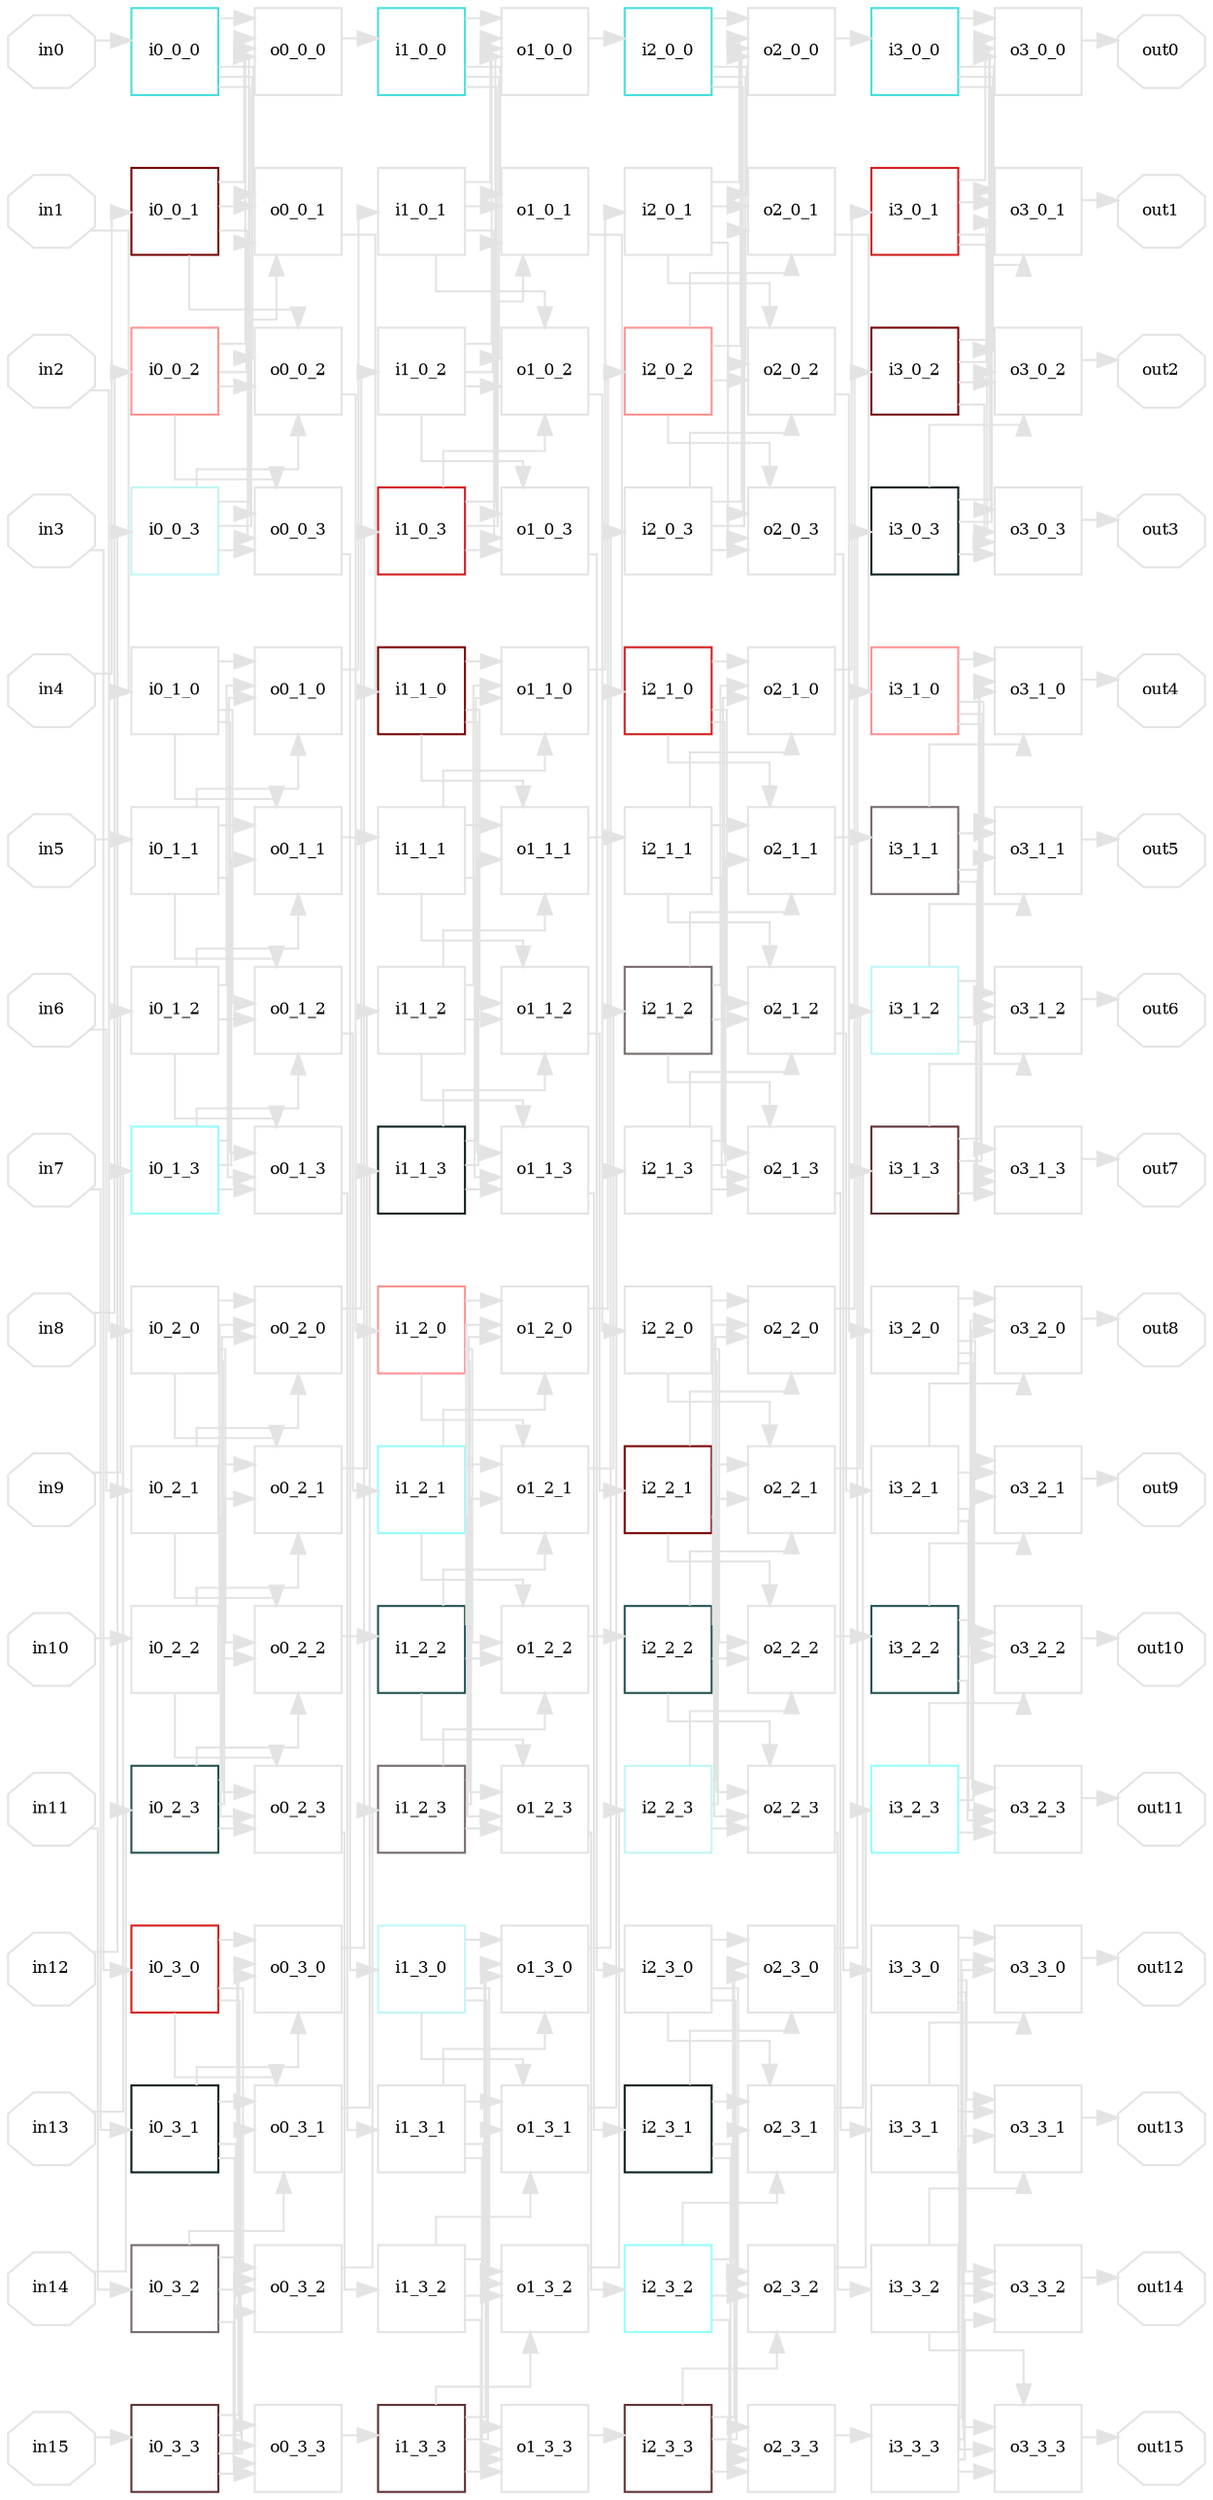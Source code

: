 digraph layout{
rankdir=TB;
splines=ortho;
node [style=filled shape=square fixedsize=true width=0.6];
in0 [label="in0",fontsize=8, shape=octagon, fillcolor=white, color=grey89];
in1 [label="in1",fontsize=8, shape=octagon, fillcolor=white, color=grey89];
in2 [label="in2",fontsize=8, shape=octagon, fillcolor=white, color=grey89];
in3 [label="in3",fontsize=8, shape=octagon, fillcolor=white, color=grey89];
in4 [label="in4",fontsize=8, shape=octagon, fillcolor=white, color=grey89];
in5 [label="in5",fontsize=8, shape=octagon, fillcolor=white, color=grey89];
in6 [label="in6",fontsize=8, shape=octagon, fillcolor=white, color=grey89];
in7 [label="in7",fontsize=8, shape=octagon, fillcolor=white, color=grey89];
in8 [label="in8",fontsize=8, shape=octagon, fillcolor=white, color=grey89];
in9 [label="in9",fontsize=8, shape=octagon, fillcolor=white, color=grey89];
in10 [label="in10",fontsize=8, shape=octagon, fillcolor=white, color=grey89];
in11 [label="in11",fontsize=8, shape=octagon, fillcolor=white, color=grey89];
in12 [label="in12",fontsize=8, shape=octagon, fillcolor=white, color=grey89];
in13 [label="in13",fontsize=8, shape=octagon, fillcolor=white, color=grey89];
in14 [label="in14",fontsize=8, shape=octagon, fillcolor=white, color=grey89];
in15 [label="in15",fontsize=8, shape=octagon, fillcolor=white, color=grey89];
out0 [label="out0",fontsize=8, shape=octagon, fillcolor=white, color=grey89];
out1 [label="out1",fontsize=8, shape=octagon, fillcolor=white, color=grey89];
out2 [label="out2",fontsize=8, shape=octagon, fillcolor=white, color=grey89];
out3 [label="out3",fontsize=8, shape=octagon, fillcolor=white, color=grey89];
out4 [label="out4",fontsize=8, shape=octagon, fillcolor=white, color=grey89];
out5 [label="out5",fontsize=8, shape=octagon, fillcolor=white, color=grey89];
out6 [label="out6",fontsize=8, shape=octagon, fillcolor=white, color=grey89];
out7 [label="out7",fontsize=8, shape=octagon, fillcolor=white, color=grey89];
out8 [label="out8",fontsize=8, shape=octagon, fillcolor=white, color=grey89];
out9 [label="out9",fontsize=8, shape=octagon, fillcolor=white, color=grey89];
out10 [label="out10",fontsize=8, shape=octagon, fillcolor=white, color=grey89];
out11 [label="out11",fontsize=8, shape=octagon, fillcolor=white, color=grey89];
out12 [label="out12",fontsize=8, shape=octagon, fillcolor=white, color=grey89];
out13 [label="out13",fontsize=8, shape=octagon, fillcolor=white, color=grey89];
out14 [label="out14",fontsize=8, shape=octagon, fillcolor=white, color=grey89];
out15 [label="out15",fontsize=8, shape=octagon, fillcolor=white, color=grey89];
i0_0_0 [label="i0_0_0",fontsize=8, fillcolor=white, color="#46dede"];
i0_0_1 [label="i0_0_1",fontsize=8, fillcolor=white, color="#770505"];
i0_0_2 [label="i0_0_2",fontsize=8, fillcolor=white, color="#ff9292"];
i0_0_3 [label="i0_0_3",fontsize=8, fillcolor=white, color="#c1f6f6"];
i0_1_0 [label="i0_1_0",fontsize=8, fillcolor=white, color=grey89];
i0_1_1 [label="i0_1_1",fontsize=8, fillcolor=white, color=grey89];
i0_1_2 [label="i0_1_2",fontsize=8, fillcolor=white, color=grey89];
i0_1_3 [label="i0_1_3",fontsize=8, fillcolor=white, color="#94fefe"];
i0_2_0 [label="i0_2_0",fontsize=8, fillcolor=white, color=grey89];
i0_2_1 [label="i0_2_1",fontsize=8, fillcolor=white, color=grey89];
i0_2_2 [label="i0_2_2",fontsize=8, fillcolor=white, color=grey89];
i0_2_3 [label="i0_2_3",fontsize=8, fillcolor=white, color="#255252"];
i0_3_0 [label="i0_3_0",fontsize=8, fillcolor=white, color="#d31e1e"];
i0_3_1 [label="i0_3_1",fontsize=8, fillcolor=white, color="#092020"];
i0_3_2 [label="i0_3_2",fontsize=8, fillcolor=white, color="#766a6a"];
i0_3_3 [label="i0_3_3",fontsize=8, fillcolor=white, color="#5e3232"];
i1_0_0 [label="i1_0_0",fontsize=8, fillcolor=white, color="#46dede"];
i1_0_1 [label="i1_0_1",fontsize=8, fillcolor=white, color=grey89];
i1_0_2 [label="i1_0_2",fontsize=8, fillcolor=white, color=grey89];
i1_0_3 [label="i1_0_3",fontsize=8, fillcolor=white, color="#d31e1e"];
i1_1_0 [label="i1_1_0",fontsize=8, fillcolor=white, color="#770505"];
i1_1_1 [label="i1_1_1",fontsize=8, fillcolor=white, color=grey89];
i1_1_2 [label="i1_1_2",fontsize=8, fillcolor=white, color=grey89];
i1_1_3 [label="i1_1_3",fontsize=8, fillcolor=white, color="#092020"];
i1_2_0 [label="i1_2_0",fontsize=8, fillcolor=white, color="#ff9292"];
i1_2_1 [label="i1_2_1",fontsize=8, fillcolor=white, color="#94fefe"];
i1_2_2 [label="i1_2_2",fontsize=8, fillcolor=white, color="#255252"];
i1_2_3 [label="i1_2_3",fontsize=8, fillcolor=white, color="#766a6a"];
i1_3_0 [label="i1_3_0",fontsize=8, fillcolor=white, color="#c1f6f6"];
i1_3_1 [label="i1_3_1",fontsize=8, fillcolor=white, color=grey89];
i1_3_2 [label="i1_3_2",fontsize=8, fillcolor=white, color=grey89];
i1_3_3 [label="i1_3_3",fontsize=8, fillcolor=white, color="#5e3232"];
i2_0_0 [label="i2_0_0",fontsize=8, fillcolor=white, color="#46dede"];
i2_0_1 [label="i2_0_1",fontsize=8, fillcolor=white, color=grey89];
i2_0_2 [label="i2_0_2",fontsize=8, fillcolor=white, color="#ff9292"];
i2_0_3 [label="i2_0_3",fontsize=8, fillcolor=white, color=grey89];
i2_1_0 [label="i2_1_0",fontsize=8, fillcolor=white, color="#d31e1e"];
i2_1_1 [label="i2_1_1",fontsize=8, fillcolor=white, color=grey89];
i2_1_2 [label="i2_1_2",fontsize=8, fillcolor=white, color="#766a6a"];
i2_1_3 [label="i2_1_3",fontsize=8, fillcolor=white, color=grey89];
i2_2_0 [label="i2_2_0",fontsize=8, fillcolor=white, color=grey89];
i2_2_1 [label="i2_2_1",fontsize=8, fillcolor=white, color="#770505"];
i2_2_2 [label="i2_2_2",fontsize=8, fillcolor=white, color="#255252"];
i2_2_3 [label="i2_2_3",fontsize=8, fillcolor=white, color="#c1f6f6"];
i2_3_0 [label="i2_3_0",fontsize=8, fillcolor=white, color=grey89];
i2_3_1 [label="i2_3_1",fontsize=8, fillcolor=white, color="#092020"];
i2_3_2 [label="i2_3_2",fontsize=8, fillcolor=white, color="#94fefe"];
i2_3_3 [label="i2_3_3",fontsize=8, fillcolor=white, color="#5e3232"];
i3_0_0 [label="i3_0_0",fontsize=8, fillcolor=white, color="#46dede"];
i3_0_1 [label="i3_0_1",fontsize=8, fillcolor=white, color="#d31e1e"];
i3_0_2 [label="i3_0_2",fontsize=8, fillcolor=white, color="#770505"];
i3_0_3 [label="i3_0_3",fontsize=8, fillcolor=white, color="#092020"];
i3_1_0 [label="i3_1_0",fontsize=8, fillcolor=white, color="#ff9292"];
i3_1_1 [label="i3_1_1",fontsize=8, fillcolor=white, color="#766a6a"];
i3_1_2 [label="i3_1_2",fontsize=8, fillcolor=white, color="#c1f6f6"];
i3_1_3 [label="i3_1_3",fontsize=8, fillcolor=white, color="#5e3232"];
i3_2_0 [label="i3_2_0",fontsize=8, fillcolor=white, color=grey89];
i3_2_1 [label="i3_2_1",fontsize=8, fillcolor=white, color=grey89];
i3_2_2 [label="i3_2_2",fontsize=8, fillcolor=white, color="#255252"];
i3_2_3 [label="i3_2_3",fontsize=8, fillcolor=white, color="#94fefe"];
i3_3_0 [label="i3_3_0",fontsize=8, fillcolor=white, color=grey89];
i3_3_1 [label="i3_3_1",fontsize=8, fillcolor=white, color=grey89];
i3_3_2 [label="i3_3_2",fontsize=8, fillcolor=white, color=grey89];
i3_3_3 [label="i3_3_3",fontsize=8, fillcolor=white, color=grey89];
o0_0_0 [label="o0_0_0",fontsize=8, fillcolor=white, color=grey89];
o0_0_1 [label="o0_0_1",fontsize=8, fillcolor=white, color=grey89];
o0_0_2 [label="o0_0_2",fontsize=8, fillcolor=white, color=grey89];
o0_0_3 [label="o0_0_3",fontsize=8, fillcolor=white, color=grey89];
o0_1_0 [label="o0_1_0",fontsize=8, fillcolor=white, color=grey89];
o0_1_1 [label="o0_1_1",fontsize=8, fillcolor=white, color=grey89];
o0_1_2 [label="o0_1_2",fontsize=8, fillcolor=white, color=grey89];
o0_1_3 [label="o0_1_3",fontsize=8, fillcolor=white, color=grey89];
o0_2_0 [label="o0_2_0",fontsize=8, fillcolor=white, color=grey89];
o0_2_1 [label="o0_2_1",fontsize=8, fillcolor=white, color=grey89];
o0_2_2 [label="o0_2_2",fontsize=8, fillcolor=white, color=grey89];
o0_2_3 [label="o0_2_3",fontsize=8, fillcolor=white, color=grey89];
o0_3_0 [label="o0_3_0",fontsize=8, fillcolor=white, color=grey89];
o0_3_1 [label="o0_3_1",fontsize=8, fillcolor=white, color=grey89];
o0_3_2 [label="o0_3_2",fontsize=8, fillcolor=white, color=grey89];
o0_3_3 [label="o0_3_3",fontsize=8, fillcolor=white, color=grey89];
o1_0_0 [label="o1_0_0",fontsize=8, fillcolor=white, color=grey89];
o1_0_1 [label="o1_0_1",fontsize=8, fillcolor=white, color=grey89];
o1_0_2 [label="o1_0_2",fontsize=8, fillcolor=white, color=grey89];
o1_0_3 [label="o1_0_3",fontsize=8, fillcolor=white, color=grey89];
o1_1_0 [label="o1_1_0",fontsize=8, fillcolor=white, color=grey89];
o1_1_1 [label="o1_1_1",fontsize=8, fillcolor=white, color=grey89];
o1_1_2 [label="o1_1_2",fontsize=8, fillcolor=white, color=grey89];
o1_1_3 [label="o1_1_3",fontsize=8, fillcolor=white, color=grey89];
o1_2_0 [label="o1_2_0",fontsize=8, fillcolor=white, color=grey89];
o1_2_1 [label="o1_2_1",fontsize=8, fillcolor=white, color=grey89];
o1_2_2 [label="o1_2_2",fontsize=8, fillcolor=white, color=grey89];
o1_2_3 [label="o1_2_3",fontsize=8, fillcolor=white, color=grey89];
o1_3_0 [label="o1_3_0",fontsize=8, fillcolor=white, color=grey89];
o1_3_1 [label="o1_3_1",fontsize=8, fillcolor=white, color=grey89];
o1_3_2 [label="o1_3_2",fontsize=8, fillcolor=white, color=grey89];
o1_3_3 [label="o1_3_3",fontsize=8, fillcolor=white, color=grey89];
o2_0_0 [label="o2_0_0",fontsize=8, fillcolor=white, color=grey89];
o2_0_1 [label="o2_0_1",fontsize=8, fillcolor=white, color=grey89];
o2_0_2 [label="o2_0_2",fontsize=8, fillcolor=white, color=grey89];
o2_0_3 [label="o2_0_3",fontsize=8, fillcolor=white, color=grey89];
o2_1_0 [label="o2_1_0",fontsize=8, fillcolor=white, color=grey89];
o2_1_1 [label="o2_1_1",fontsize=8, fillcolor=white, color=grey89];
o2_1_2 [label="o2_1_2",fontsize=8, fillcolor=white, color=grey89];
o2_1_3 [label="o2_1_3",fontsize=8, fillcolor=white, color=grey89];
o2_2_0 [label="o2_2_0",fontsize=8, fillcolor=white, color=grey89];
o2_2_1 [label="o2_2_1",fontsize=8, fillcolor=white, color=grey89];
o2_2_2 [label="o2_2_2",fontsize=8, fillcolor=white, color=grey89];
o2_2_3 [label="o2_2_3",fontsize=8, fillcolor=white, color=grey89];
o2_3_0 [label="o2_3_0",fontsize=8, fillcolor=white, color=grey89];
o2_3_1 [label="o2_3_1",fontsize=8, fillcolor=white, color=grey89];
o2_3_2 [label="o2_3_2",fontsize=8, fillcolor=white, color=grey89];
o2_3_3 [label="o2_3_3",fontsize=8, fillcolor=white, color=grey89];
o3_0_0 [label="o3_0_0",fontsize=8, fillcolor=white, color=grey89];
o3_0_1 [label="o3_0_1",fontsize=8, fillcolor=white, color=grey89];
o3_0_2 [label="o3_0_2",fontsize=8, fillcolor=white, color=grey89];
o3_0_3 [label="o3_0_3",fontsize=8, fillcolor=white, color=grey89];
o3_1_0 [label="o3_1_0",fontsize=8, fillcolor=white, color=grey89];
o3_1_1 [label="o3_1_1",fontsize=8, fillcolor=white, color=grey89];
o3_1_2 [label="o3_1_2",fontsize=8, fillcolor=white, color=grey89];
o3_1_3 [label="o3_1_3",fontsize=8, fillcolor=white, color=grey89];
o3_2_0 [label="o3_2_0",fontsize=8, fillcolor=white, color=grey89];
o3_2_1 [label="o3_2_1",fontsize=8, fillcolor=white, color=grey89];
o3_2_2 [label="o3_2_2",fontsize=8, fillcolor=white, color=grey89];
o3_2_3 [label="o3_2_3",fontsize=8, fillcolor=white, color=grey89];
o3_3_0 [label="o3_3_0",fontsize=8, fillcolor=white, color=grey89];
o3_3_1 [label="o3_3_1",fontsize=8, fillcolor=white, color=grey89];
o3_3_2 [label="o3_3_2",fontsize=8, fillcolor=white, color=grey89];
o3_3_3 [label="o3_3_3",fontsize=8, fillcolor=white, color=grey89];
edge [constraint=false];
i0_0_0 -> o0_0_0 [style="penwidth(0.1)", color=grey89];
i0_0_0 -> o0_0_1 [style="penwidth(0.1)", color=grey89];
i0_0_0 -> o0_0_2 [style="penwidth(0.1)", color=grey89];
i0_0_0 -> o0_0_3 [style="penwidth(0.1)", color=grey89];
i0_0_1 -> o0_0_0 [style="penwidth(0.1)", color=grey89];
i0_0_1 -> o0_0_1 [style="penwidth(0.1)", color=grey89];
i0_0_1 -> o0_0_2 [style="penwidth(0.1)", color=grey89];
i0_0_1 -> o0_0_3 [style="penwidth(0.1)", color=grey89];
i0_0_2 -> o0_0_0 [style="penwidth(0.1)", color=grey89];
i0_0_2 -> o0_0_1 [style="penwidth(0.1)", color=grey89];
i0_0_2 -> o0_0_2 [style="penwidth(0.1)", color=grey89];
i0_0_2 -> o0_0_3 [style="penwidth(0.1)", color=grey89];
i0_0_3 -> o0_0_0 [style="penwidth(0.1)", color=grey89];
i0_0_3 -> o0_0_1 [style="penwidth(0.1)", color=grey89];
i0_0_3 -> o0_0_2 [style="penwidth(0.1)", color=grey89];
i0_0_3 -> o0_0_3 [style="penwidth(0.1)", color=grey89];
i0_1_0 -> o0_1_0 [style="penwidth(0.1)", color=grey89];
i0_1_0 -> o0_1_1 [style="penwidth(0.1)", color=grey89];
i0_1_0 -> o0_1_2 [style="penwidth(0.1)", color=grey89];
i0_1_0 -> o0_1_3 [style="penwidth(0.1)", color=grey89];
i0_1_1 -> o0_1_0 [style="penwidth(0.1)", color=grey89];
i0_1_1 -> o0_1_1 [style="penwidth(0.1)", color=grey89];
i0_1_1 -> o0_1_2 [style="penwidth(0.1)", color=grey89];
i0_1_1 -> o0_1_3 [style="penwidth(0.1)", color=grey89];
i0_1_2 -> o0_1_0 [style="penwidth(0.1)", color=grey89];
i0_1_2 -> o0_1_1 [style="penwidth(0.1)", color=grey89];
i0_1_2 -> o0_1_2 [style="penwidth(0.1)", color=grey89];
i0_1_2 -> o0_1_3 [style="penwidth(0.1)", color=grey89];
i0_1_3 -> o0_1_0 [style="penwidth(0.1)", color=grey89];
i0_1_3 -> o0_1_1 [style="penwidth(0.1)", color=grey89];
i0_1_3 -> o0_1_2 [style="penwidth(0.1)", color=grey89];
i0_1_3 -> o0_1_3 [style="penwidth(0.1)", color=grey89];
i0_2_0 -> o0_2_0 [style="penwidth(0.1)", color=grey89];
i0_2_0 -> o0_2_1 [style="penwidth(0.1)", color=grey89];
i0_2_0 -> o0_2_2 [style="penwidth(0.1)", color=grey89];
i0_2_0 -> o0_2_3 [style="penwidth(0.1)", color=grey89];
i0_2_1 -> o0_2_0 [style="penwidth(0.1)", color=grey89];
i0_2_1 -> o0_2_1 [style="penwidth(0.1)", color=grey89];
i0_2_1 -> o0_2_2 [style="penwidth(0.1)", color=grey89];
i0_2_1 -> o0_2_3 [style="penwidth(0.1)", color=grey89];
i0_2_2 -> o0_2_0 [style="penwidth(0.1)", color=grey89];
i0_2_2 -> o0_2_1 [style="penwidth(0.1)", color=grey89];
i0_2_2 -> o0_2_2 [style="penwidth(0.1)", color=grey89];
i0_2_2 -> o0_2_3 [style="penwidth(0.1)", color=grey89];
i0_2_3 -> o0_2_0 [style="penwidth(0.1)", color=grey89];
i0_2_3 -> o0_2_1 [style="penwidth(0.1)", color=grey89];
i0_2_3 -> o0_2_2 [style="penwidth(0.1)", color=grey89];
i0_2_3 -> o0_2_3 [style="penwidth(0.1)", color=grey89];
i0_3_0 -> o0_3_0 [style="penwidth(0.1)", color=grey89];
i0_3_0 -> o0_3_1 [style="penwidth(0.1)", color=grey89];
i0_3_0 -> o0_3_2 [style="penwidth(0.1)", color=grey89];
i0_3_0 -> o0_3_3 [style="penwidth(0.1)", color=grey89];
i0_3_1 -> o0_3_0 [style="penwidth(0.1)", color=grey89];
i0_3_1 -> o0_3_1 [style="penwidth(0.1)", color=grey89];
i0_3_1 -> o0_3_2 [style="penwidth(0.1)", color=grey89];
i0_3_1 -> o0_3_3 [style="penwidth(0.1)", color=grey89];
i0_3_2 -> o0_3_0 [style="penwidth(0.1)", color=grey89];
i0_3_2 -> o0_3_1 [style="penwidth(0.1)", color=grey89];
i0_3_2 -> o0_3_2 [style="penwidth(0.1)", color=grey89];
i0_3_2 -> o0_3_3 [style="penwidth(0.1)", color=grey89];
i0_3_3 -> o0_3_0 [style="penwidth(0.1)", color=grey89];
i0_3_3 -> o0_3_1 [style="penwidth(0.1)", color=grey89];
i0_3_3 -> o0_3_2 [style="penwidth(0.1)", color=grey89];
i0_3_3 -> o0_3_3 [style="penwidth(0.1)", color=grey89];
i1_0_0 -> o1_0_0 [style="penwidth(0.1)", color=grey89];
i1_0_0 -> o1_0_1 [style="penwidth(0.1)", color=grey89];
i1_0_0 -> o1_0_2 [style="penwidth(0.1)", color=grey89];
i1_0_0 -> o1_0_3 [style="penwidth(0.1)", color=grey89];
i1_0_1 -> o1_0_0 [style="penwidth(0.1)", color=grey89];
i1_0_1 -> o1_0_1 [style="penwidth(0.1)", color=grey89];
i1_0_1 -> o1_0_2 [style="penwidth(0.1)", color=grey89];
i1_0_1 -> o1_0_3 [style="penwidth(0.1)", color=grey89];
i1_0_2 -> o1_0_0 [style="penwidth(0.1)", color=grey89];
i1_0_2 -> o1_0_1 [style="penwidth(0.1)", color=grey89];
i1_0_2 -> o1_0_2 [style="penwidth(0.1)", color=grey89];
i1_0_2 -> o1_0_3 [style="penwidth(0.1)", color=grey89];
i1_0_3 -> o1_0_0 [style="penwidth(0.1)", color=grey89];
i1_0_3 -> o1_0_1 [style="penwidth(0.1)", color=grey89];
i1_0_3 -> o1_0_2 [style="penwidth(0.1)", color=grey89];
i1_0_3 -> o1_0_3 [style="penwidth(0.1)", color=grey89];
i1_1_0 -> o1_1_0 [style="penwidth(0.1)", color=grey89];
i1_1_0 -> o1_1_1 [style="penwidth(0.1)", color=grey89];
i1_1_0 -> o1_1_2 [style="penwidth(0.1)", color=grey89];
i1_1_0 -> o1_1_3 [style="penwidth(0.1)", color=grey89];
i1_1_1 -> o1_1_0 [style="penwidth(0.1)", color=grey89];
i1_1_1 -> o1_1_1 [style="penwidth(0.1)", color=grey89];
i1_1_1 -> o1_1_2 [style="penwidth(0.1)", color=grey89];
i1_1_1 -> o1_1_3 [style="penwidth(0.1)", color=grey89];
i1_1_2 -> o1_1_0 [style="penwidth(0.1)", color=grey89];
i1_1_2 -> o1_1_1 [style="penwidth(0.1)", color=grey89];
i1_1_2 -> o1_1_2 [style="penwidth(0.1)", color=grey89];
i1_1_2 -> o1_1_3 [style="penwidth(0.1)", color=grey89];
i1_1_3 -> o1_1_0 [style="penwidth(0.1)", color=grey89];
i1_1_3 -> o1_1_1 [style="penwidth(0.1)", color=grey89];
i1_1_3 -> o1_1_2 [style="penwidth(0.1)", color=grey89];
i1_1_3 -> o1_1_3 [style="penwidth(0.1)", color=grey89];
i1_2_0 -> o1_2_0 [style="penwidth(0.1)", color=grey89];
i1_2_0 -> o1_2_1 [style="penwidth(0.1)", color=grey89];
i1_2_0 -> o1_2_2 [style="penwidth(0.1)", color=grey89];
i1_2_0 -> o1_2_3 [style="penwidth(0.1)", color=grey89];
i1_2_1 -> o1_2_0 [style="penwidth(0.1)", color=grey89];
i1_2_1 -> o1_2_1 [style="penwidth(0.1)", color=grey89];
i1_2_1 -> o1_2_2 [style="penwidth(0.1)", color=grey89];
i1_2_1 -> o1_2_3 [style="penwidth(0.1)", color=grey89];
i1_2_2 -> o1_2_0 [style="penwidth(0.1)", color=grey89];
i1_2_2 -> o1_2_1 [style="penwidth(0.1)", color=grey89];
i1_2_2 -> o1_2_2 [style="penwidth(0.1)", color=grey89];
i1_2_2 -> o1_2_3 [style="penwidth(0.1)", color=grey89];
i1_2_3 -> o1_2_0 [style="penwidth(0.1)", color=grey89];
i1_2_3 -> o1_2_1 [style="penwidth(0.1)", color=grey89];
i1_2_3 -> o1_2_2 [style="penwidth(0.1)", color=grey89];
i1_2_3 -> o1_2_3 [style="penwidth(0.1)", color=grey89];
i1_3_0 -> o1_3_0 [style="penwidth(0.1)", color=grey89];
i1_3_0 -> o1_3_1 [style="penwidth(0.1)", color=grey89];
i1_3_0 -> o1_3_2 [style="penwidth(0.1)", color=grey89];
i1_3_0 -> o1_3_3 [style="penwidth(0.1)", color=grey89];
i1_3_1 -> o1_3_0 [style="penwidth(0.1)", color=grey89];
i1_3_1 -> o1_3_1 [style="penwidth(0.1)", color=grey89];
i1_3_1 -> o1_3_2 [style="penwidth(0.1)", color=grey89];
i1_3_1 -> o1_3_3 [style="penwidth(0.1)", color=grey89];
i1_3_2 -> o1_3_0 [style="penwidth(0.1)", color=grey89];
i1_3_2 -> o1_3_1 [style="penwidth(0.1)", color=grey89];
i1_3_2 -> o1_3_2 [style="penwidth(0.1)", color=grey89];
i1_3_2 -> o1_3_3 [style="penwidth(0.1)", color=grey89];
i1_3_3 -> o1_3_0 [style="penwidth(0.1)", color=grey89];
i1_3_3 -> o1_3_1 [style="penwidth(0.1)", color=grey89];
i1_3_3 -> o1_3_2 [style="penwidth(0.1)", color=grey89];
i1_3_3 -> o1_3_3 [style="penwidth(0.1)", color=grey89];
i2_0_0 -> o2_0_0 [style="penwidth(0.1)", color=grey89];
i2_0_0 -> o2_0_1 [style="penwidth(0.1)", color=grey89];
i2_0_0 -> o2_0_2 [style="penwidth(0.1)", color=grey89];
i2_0_0 -> o2_0_3 [style="penwidth(0.1)", color=grey89];
i2_0_1 -> o2_0_0 [style="penwidth(0.1)", color=grey89];
i2_0_1 -> o2_0_1 [style="penwidth(0.1)", color=grey89];
i2_0_1 -> o2_0_2 [style="penwidth(0.1)", color=grey89];
i2_0_1 -> o2_0_3 [style="penwidth(0.1)", color=grey89];
i2_0_2 -> o2_0_0 [style="penwidth(0.1)", color=grey89];
i2_0_2 -> o2_0_1 [style="penwidth(0.1)", color=grey89];
i2_0_2 -> o2_0_2 [style="penwidth(0.1)", color=grey89];
i2_0_2 -> o2_0_3 [style="penwidth(0.1)", color=grey89];
i2_0_3 -> o2_0_0 [style="penwidth(0.1)", color=grey89];
i2_0_3 -> o2_0_1 [style="penwidth(0.1)", color=grey89];
i2_0_3 -> o2_0_2 [style="penwidth(0.1)", color=grey89];
i2_0_3 -> o2_0_3 [style="penwidth(0.1)", color=grey89];
i2_1_0 -> o2_1_0 [style="penwidth(0.1)", color=grey89];
i2_1_0 -> o2_1_1 [style="penwidth(0.1)", color=grey89];
i2_1_0 -> o2_1_2 [style="penwidth(0.1)", color=grey89];
i2_1_0 -> o2_1_3 [style="penwidth(0.1)", color=grey89];
i2_1_1 -> o2_1_0 [style="penwidth(0.1)", color=grey89];
i2_1_1 -> o2_1_1 [style="penwidth(0.1)", color=grey89];
i2_1_1 -> o2_1_2 [style="penwidth(0.1)", color=grey89];
i2_1_1 -> o2_1_3 [style="penwidth(0.1)", color=grey89];
i2_1_2 -> o2_1_0 [style="penwidth(0.1)", color=grey89];
i2_1_2 -> o2_1_1 [style="penwidth(0.1)", color=grey89];
i2_1_2 -> o2_1_2 [style="penwidth(0.1)", color=grey89];
i2_1_2 -> o2_1_3 [style="penwidth(0.1)", color=grey89];
i2_1_3 -> o2_1_0 [style="penwidth(0.1)", color=grey89];
i2_1_3 -> o2_1_1 [style="penwidth(0.1)", color=grey89];
i2_1_3 -> o2_1_2 [style="penwidth(0.1)", color=grey89];
i2_1_3 -> o2_1_3 [style="penwidth(0.1)", color=grey89];
i2_2_0 -> o2_2_0 [style="penwidth(0.1)", color=grey89];
i2_2_0 -> o2_2_1 [style="penwidth(0.1)", color=grey89];
i2_2_0 -> o2_2_2 [style="penwidth(0.1)", color=grey89];
i2_2_0 -> o2_2_3 [style="penwidth(0.1)", color=grey89];
i2_2_1 -> o2_2_0 [style="penwidth(0.1)", color=grey89];
i2_2_1 -> o2_2_1 [style="penwidth(0.1)", color=grey89];
i2_2_1 -> o2_2_2 [style="penwidth(0.1)", color=grey89];
i2_2_1 -> o2_2_3 [style="penwidth(0.1)", color=grey89];
i2_2_2 -> o2_2_0 [style="penwidth(0.1)", color=grey89];
i2_2_2 -> o2_2_1 [style="penwidth(0.1)", color=grey89];
i2_2_2 -> o2_2_2 [style="penwidth(0.1)", color=grey89];
i2_2_2 -> o2_2_3 [style="penwidth(0.1)", color=grey89];
i2_2_3 -> o2_2_0 [style="penwidth(0.1)", color=grey89];
i2_2_3 -> o2_2_1 [style="penwidth(0.1)", color=grey89];
i2_2_3 -> o2_2_2 [style="penwidth(0.1)", color=grey89];
i2_2_3 -> o2_2_3 [style="penwidth(0.1)", color=grey89];
i2_3_0 -> o2_3_0 [style="penwidth(0.1)", color=grey89];
i2_3_0 -> o2_3_1 [style="penwidth(0.1)", color=grey89];
i2_3_0 -> o2_3_2 [style="penwidth(0.1)", color=grey89];
i2_3_0 -> o2_3_3 [style="penwidth(0.1)", color=grey89];
i2_3_1 -> o2_3_0 [style="penwidth(0.1)", color=grey89];
i2_3_1 -> o2_3_1 [style="penwidth(0.1)", color=grey89];
i2_3_1 -> o2_3_2 [style="penwidth(0.1)", color=grey89];
i2_3_1 -> o2_3_3 [style="penwidth(0.1)", color=grey89];
i2_3_2 -> o2_3_0 [style="penwidth(0.1)", color=grey89];
i2_3_2 -> o2_3_1 [style="penwidth(0.1)", color=grey89];
i2_3_2 -> o2_3_2 [style="penwidth(0.1)", color=grey89];
i2_3_2 -> o2_3_3 [style="penwidth(0.1)", color=grey89];
i2_3_3 -> o2_3_0 [style="penwidth(0.1)", color=grey89];
i2_3_3 -> o2_3_1 [style="penwidth(0.1)", color=grey89];
i2_3_3 -> o2_3_2 [style="penwidth(0.1)", color=grey89];
i2_3_3 -> o2_3_3 [style="penwidth(0.1)", color=grey89];
i3_0_0 -> o3_0_0 [style="penwidth(0.1)", color=grey89];
i3_0_0 -> o3_0_1 [style="penwidth(0.1)", color=grey89];
i3_0_0 -> o3_0_2 [style="penwidth(0.1)", color=grey89];
i3_0_0 -> o3_0_3 [style="penwidth(0.1)", color=grey89];
i3_0_1 -> o3_0_0 [style="penwidth(0.1)", color=grey89];
i3_0_1 -> o3_0_1 [style="penwidth(0.1)", color=grey89];
i3_0_1 -> o3_0_2 [style="penwidth(0.1)", color=grey89];
i3_0_1 -> o3_0_3 [style="penwidth(0.1)", color=grey89];
i3_0_2 -> o3_0_0 [style="penwidth(0.1)", color=grey89];
i3_0_2 -> o3_0_1 [style="penwidth(0.1)", color=grey89];
i3_0_2 -> o3_0_2 [style="penwidth(0.1)", color=grey89];
i3_0_2 -> o3_0_3 [style="penwidth(0.1)", color=grey89];
i3_0_3 -> o3_0_0 [style="penwidth(0.1)", color=grey89];
i3_0_3 -> o3_0_1 [style="penwidth(0.1)", color=grey89];
i3_0_3 -> o3_0_2 [style="penwidth(0.1)", color=grey89];
i3_0_3 -> o3_0_3 [style="penwidth(0.1)", color=grey89];
i3_1_0 -> o3_1_0 [style="penwidth(0.1)", color=grey89];
i3_1_0 -> o3_1_1 [style="penwidth(0.1)", color=grey89];
i3_1_0 -> o3_1_2 [style="penwidth(0.1)", color=grey89];
i3_1_0 -> o3_1_3 [style="penwidth(0.1)", color=grey89];
i3_1_1 -> o3_1_0 [style="penwidth(0.1)", color=grey89];
i3_1_1 -> o3_1_1 [style="penwidth(0.1)", color=grey89];
i3_1_1 -> o3_1_2 [style="penwidth(0.1)", color=grey89];
i3_1_1 -> o3_1_3 [style="penwidth(0.1)", color=grey89];
i3_1_2 -> o3_1_0 [style="penwidth(0.1)", color=grey89];
i3_1_2 -> o3_1_1 [style="penwidth(0.1)", color=grey89];
i3_1_2 -> o3_1_2 [style="penwidth(0.1)", color=grey89];
i3_1_2 -> o3_1_3 [style="penwidth(0.1)", color=grey89];
i3_1_3 -> o3_1_0 [style="penwidth(0.1)", color=grey89];
i3_1_3 -> o3_1_1 [style="penwidth(0.1)", color=grey89];
i3_1_3 -> o3_1_2 [style="penwidth(0.1)", color=grey89];
i3_1_3 -> o3_1_3 [style="penwidth(0.1)", color=grey89];
i3_2_0 -> o3_2_0 [style="penwidth(0.1)", color=grey89];
i3_2_0 -> o3_2_1 [style="penwidth(0.1)", color=grey89];
i3_2_0 -> o3_2_2 [style="penwidth(0.1)", color=grey89];
i3_2_0 -> o3_2_3 [style="penwidth(0.1)", color=grey89];
i3_2_1 -> o3_2_0 [style="penwidth(0.1)", color=grey89];
i3_2_1 -> o3_2_1 [style="penwidth(0.1)", color=grey89];
i3_2_1 -> o3_2_2 [style="penwidth(0.1)", color=grey89];
i3_2_1 -> o3_2_3 [style="penwidth(0.1)", color=grey89];
i3_2_2 -> o3_2_0 [style="penwidth(0.1)", color=grey89];
i3_2_2 -> o3_2_1 [style="penwidth(0.1)", color=grey89];
i3_2_2 -> o3_2_2 [style="penwidth(0.1)", color=grey89];
i3_2_2 -> o3_2_3 [style="penwidth(0.1)", color=grey89];
i3_2_3 -> o3_2_0 [style="penwidth(0.1)", color=grey89];
i3_2_3 -> o3_2_1 [style="penwidth(0.1)", color=grey89];
i3_2_3 -> o3_2_2 [style="penwidth(0.1)", color=grey89];
i3_2_3 -> o3_2_3 [style="penwidth(0.1)", color=grey89];
i3_3_0 -> o3_3_0 [style="penwidth(0.1)", color=grey89];
i3_3_0 -> o3_3_1 [style="penwidth(0.1)", color=grey89];
i3_3_0 -> o3_3_2 [style="penwidth(0.1)", color=grey89];
i3_3_0 -> o3_3_3 [style="penwidth(0.1)", color=grey89];
i3_3_1 -> o3_3_0 [style="penwidth(0.1)", color=grey89];
i3_3_1 -> o3_3_1 [style="penwidth(0.1)", color=grey89];
i3_3_1 -> o3_3_2 [style="penwidth(0.1)", color=grey89];
i3_3_1 -> o3_3_3 [style="penwidth(0.1)", color=grey89];
i3_3_2 -> o3_3_0 [style="penwidth(0.1)", color=grey89];
i3_3_2 -> o3_3_1 [style="penwidth(0.1)", color=grey89];
i3_3_2 -> o3_3_2 [style="penwidth(0.1)", color=grey89];
i3_3_2 -> o3_3_3 [style="penwidth(0.1)", color=grey89];
i3_3_3 -> o3_3_0 [style="penwidth(0.1)", color=grey89];
i3_3_3 -> o3_3_1 [style="penwidth(0.1)", color=grey89];
i3_3_3 -> o3_3_2 [style="penwidth(0.1)", color=grey89];
i3_3_3 -> o3_3_3 [style="penwidth(0.1)", color=grey89];
in0 -> i0_0_0 [style="penwidth(0.1)", color=grey89];
in1 -> i0_1_0 [style="penwidth(0.1)", color=grey89];
in2 -> i0_2_0 [style="penwidth(0.1)", color=grey89];
in3 -> i0_3_0 [style="penwidth(0.1)", color=grey89];
in4 -> i0_0_1 [style="penwidth(0.1)", color=grey89];
in5 -> i0_1_1 [style="penwidth(0.1)", color=grey89];
in6 -> i0_2_1 [style="penwidth(0.1)", color=grey89];
in7 -> i0_3_1 [style="penwidth(0.1)", color=grey89];
in8 -> i0_0_2 [style="penwidth(0.1)", color=grey89];
in9 -> i0_1_2 [style="penwidth(0.1)", color=grey89];
in10 -> i0_2_2 [style="penwidth(0.1)", color=grey89];
in11 -> i0_3_2 [style="penwidth(0.1)", color=grey89];
in12 -> i0_0_3 [style="penwidth(0.1)", color=grey89];
in13 -> i0_1_3 [style="penwidth(0.1)", color=grey89];
in14 -> i0_2_3 [style="penwidth(0.1)", color=grey89];
in15 -> i0_3_3 [style="penwidth(0.1)", color=grey89];
o3_0_0 -> out0 [style="penwidth(0.1)", color=grey89];
o3_0_1 -> out1 [style="penwidth(0.1)", color=grey89];
o3_0_2 -> out2 [style="penwidth(0.1)", color=grey89];
o3_0_3 -> out3 [style="penwidth(0.1)", color=grey89];
o3_1_0 -> out4 [style="penwidth(0.1)", color=grey89];
o3_1_1 -> out5 [style="penwidth(0.1)", color=grey89];
o3_1_2 -> out6 [style="penwidth(0.1)", color=grey89];
o3_1_3 -> out7 [style="penwidth(0.1)", color=grey89];
o3_2_0 -> out8 [style="penwidth(0.1)", color=grey89];
o3_2_1 -> out9 [style="penwidth(0.1)", color=grey89];
o3_2_2 -> out10 [style="penwidth(0.1)", color=grey89];
o3_2_3 -> out11 [style="penwidth(0.1)", color=grey89];
o3_3_0 -> out12 [style="penwidth(0.1)", color=grey89];
o3_3_1 -> out13 [style="penwidth(0.1)", color=grey89];
o3_3_2 -> out14 [style="penwidth(0.1)", color=grey89];
o3_3_3 -> out15 [style="penwidth(0.1)", color=grey89];
o0_0_0 -> i1_0_0 [style="penwidth(0.1)", color=grey89];
o0_0_1 -> i1_1_0 [style="penwidth(0.1)", color=grey89];
o0_0_2 -> i1_2_0 [style="penwidth(0.1)", color=grey89];
o0_0_3 -> i1_3_0 [style="penwidth(0.1)", color=grey89];
o0_1_0 -> i1_0_1 [style="penwidth(0.1)", color=grey89];
o0_1_1 -> i1_1_1 [style="penwidth(0.1)", color=grey89];
o0_1_2 -> i1_2_1 [style="penwidth(0.1)", color=grey89];
o0_1_3 -> i1_3_1 [style="penwidth(0.1)", color=grey89];
o0_2_0 -> i1_0_2 [style="penwidth(0.1)", color=grey89];
o0_2_1 -> i1_1_2 [style="penwidth(0.1)", color=grey89];
o0_2_2 -> i1_2_2 [style="penwidth(0.1)", color=grey89];
o0_2_3 -> i1_3_2 [style="penwidth(0.1)", color=grey89];
o0_3_0 -> i1_0_3 [style="penwidth(0.1)", color=grey89];
o0_3_1 -> i1_1_3 [style="penwidth(0.1)", color=grey89];
o0_3_2 -> i1_2_3 [style="penwidth(0.1)", color=grey89];
o0_3_3 -> i1_3_3 [style="penwidth(0.1)", color=grey89];
o1_0_0 -> i2_0_0 [style="penwidth(0.1)", color=grey89];
o1_0_1 -> i2_1_0 [style="penwidth(0.1)", color=grey89];
o1_0_2 -> i2_2_0 [style="penwidth(0.1)", color=grey89];
o1_0_3 -> i2_3_0 [style="penwidth(0.1)", color=grey89];
o1_1_0 -> i2_0_1 [style="penwidth(0.1)", color=grey89];
o1_1_1 -> i2_1_1 [style="penwidth(0.1)", color=grey89];
o1_1_2 -> i2_2_1 [style="penwidth(0.1)", color=grey89];
o1_1_3 -> i2_3_1 [style="penwidth(0.1)", color=grey89];
o1_2_0 -> i2_0_2 [style="penwidth(0.1)", color=grey89];
o1_2_1 -> i2_1_2 [style="penwidth(0.1)", color=grey89];
o1_2_2 -> i2_2_2 [style="penwidth(0.1)", color=grey89];
o1_2_3 -> i2_3_2 [style="penwidth(0.1)", color=grey89];
o1_3_0 -> i2_0_3 [style="penwidth(0.1)", color=grey89];
o1_3_1 -> i2_1_3 [style="penwidth(0.1)", color=grey89];
o1_3_2 -> i2_2_3 [style="penwidth(0.1)", color=grey89];
o1_3_3 -> i2_3_3 [style="penwidth(0.1)", color=grey89];
o2_0_0 -> i3_0_0 [style="penwidth(0.1)", color=grey89];
o2_0_1 -> i3_1_0 [style="penwidth(0.1)", color=grey89];
o2_0_2 -> i3_2_0 [style="penwidth(0.1)", color=grey89];
o2_0_3 -> i3_3_0 [style="penwidth(0.1)", color=grey89];
o2_1_0 -> i3_0_1 [style="penwidth(0.1)", color=grey89];
o2_1_1 -> i3_1_1 [style="penwidth(0.1)", color=grey89];
o2_1_2 -> i3_2_1 [style="penwidth(0.1)", color=grey89];
o2_1_3 -> i3_3_1 [style="penwidth(0.1)", color=grey89];
o2_2_0 -> i3_0_2 [style="penwidth(0.1)", color=grey89];
o2_2_1 -> i3_1_2 [style="penwidth(0.1)", color=grey89];
o2_2_2 -> i3_2_2 [style="penwidth(0.1)", color=grey89];
o2_2_3 -> i3_3_2 [style="penwidth(0.1)", color=grey89];
o2_3_0 -> i3_0_3 [style="penwidth(0.1)", color=grey89];
o2_3_1 -> i3_1_3 [style="penwidth(0.1)", color=grey89];
o2_3_2 -> i3_2_3 [style="penwidth(0.1)", color=grey89];
o2_3_3 -> i3_3_3 [style="penwidth(0.1)", color=grey89];
edge [constraint=true, style=invis];
in0 -> in1 -> in2 -> in3 -> in4 -> in5 -> in6 -> in7 -> in8 -> in9 -> in10 -> in11 -> in12 -> in13 -> in14 -> in15;
out0 -> out1 -> out2 -> out3 -> out4 -> out5 -> out6 -> out7 -> out8 -> out9 -> out10 -> out11 -> out12 -> out13 -> out14 -> out15;
i0_0_0 -> i0_0_1 -> i0_0_2 -> i0_0_3 -> i0_1_0 -> i0_1_1 -> i0_1_2 -> i0_1_3 -> i0_2_0 -> i0_2_1 -> i0_2_2 -> i0_2_3 -> i0_3_0 -> i0_3_1 -> i0_3_2 -> i0_3_3;
i1_0_0 -> i1_0_1 -> i1_0_2 -> i1_0_3 -> i1_1_0 -> i1_1_1 -> i1_1_2 -> i1_1_3 -> i1_2_0 -> i1_2_1 -> i1_2_2 -> i1_2_3 -> i1_3_0 -> i1_3_1 -> i1_3_2 -> i1_3_3;
i2_0_0 -> i2_0_1 -> i2_0_2 -> i2_0_3 -> i2_1_0 -> i2_1_1 -> i2_1_2 -> i2_1_3 -> i2_2_0 -> i2_2_1 -> i2_2_2 -> i2_2_3 -> i2_3_0 -> i2_3_1 -> i2_3_2 -> i2_3_3;
i3_0_0 -> i3_0_1 -> i3_0_2 -> i3_0_3 -> i3_1_0 -> i3_1_1 -> i3_1_2 -> i3_1_3 -> i3_2_0 -> i3_2_1 -> i3_2_2 -> i3_2_3 -> i3_3_0 -> i3_3_1 -> i3_3_2 -> i3_3_3;
o0_0_0 -> o0_0_1 -> o0_0_2 -> o0_0_3 -> o0_1_0 -> o0_1_1 -> o0_1_2 -> o0_1_3 -> o0_2_0 -> o0_2_1 -> o0_2_2 -> o0_2_3 -> o0_3_0 -> o0_3_1 -> o0_3_2 -> o0_3_3;
o1_0_0 -> o1_0_1 -> o1_0_2 -> o1_0_3 -> o1_1_0 -> o1_1_1 -> o1_1_2 -> o1_1_3 -> o1_2_0 -> o1_2_1 -> o1_2_2 -> o1_2_3 -> o1_3_0 -> o1_3_1 -> o1_3_2 -> o1_3_3;
o2_0_0 -> o2_0_1 -> o2_0_2 -> o2_0_3 -> o2_1_0 -> o2_1_1 -> o2_1_2 -> o2_1_3 -> o2_2_0 -> o2_2_1 -> o2_2_2 -> o2_2_3 -> o2_3_0 -> o2_3_1 -> o2_3_2 -> o2_3_3;
o3_0_0 -> o3_0_1 -> o3_0_2 -> o3_0_3 -> o3_1_0 -> o3_1_1 -> o3_1_2 -> o3_1_3 -> o3_2_0 -> o3_2_1 -> o3_2_2 -> o3_2_3 -> o3_3_0 -> o3_3_1 -> o3_3_2 -> o3_3_3;
rank = same {in0 -> i0_0_0 -> o0_0_0 -> i1_0_0 -> o1_0_0 -> i2_0_0 -> o2_0_0 -> i3_0_0 -> o3_0_0 -> out0};
rank = same {in1 -> i0_0_1 -> o0_0_1 -> i1_0_1 -> o1_0_1 -> i2_0_1 -> o2_0_1 -> i3_0_1 -> o3_0_1 -> out1};
rank = same {in2 -> i0_0_2 -> o0_0_2 -> i1_0_2 -> o1_0_2 -> i2_0_2 -> o2_0_2 -> i3_0_2 -> o3_0_2 -> out2};
rank = same {in3 -> i0_0_3 -> o0_0_3 -> i1_0_3 -> o1_0_3 -> i2_0_3 -> o2_0_3 -> i3_0_3 -> o3_0_3 -> out3};
rank = same {in4 -> i0_1_0 -> o0_1_0 -> i1_1_0 -> o1_1_0 -> i2_1_0 -> o2_1_0 -> i3_1_0 -> o3_1_0 -> out4};
rank = same {in5 -> i0_1_1 -> o0_1_1 -> i1_1_1 -> o1_1_1 -> i2_1_1 -> o2_1_1 -> i3_1_1 -> o3_1_1 -> out5};
rank = same {in6 -> i0_1_2 -> o0_1_2 -> i1_1_2 -> o1_1_2 -> i2_1_2 -> o2_1_2 -> i3_1_2 -> o3_1_2 -> out6};
rank = same {in7 -> i0_1_3 -> o0_1_3 -> i1_1_3 -> o1_1_3 -> i2_1_3 -> o2_1_3 -> i3_1_3 -> o3_1_3 -> out7};
rank = same {in8 -> i0_2_0 -> o0_2_0 -> i1_2_0 -> o1_2_0 -> i2_2_0 -> o2_2_0 -> i3_2_0 -> o3_2_0 -> out8};
rank = same {in9 -> i0_2_1 -> o0_2_1 -> i1_2_1 -> o1_2_1 -> i2_2_1 -> o2_2_1 -> i3_2_1 -> o3_2_1 -> out9};
rank = same {in10 -> i0_2_2 -> o0_2_2 -> i1_2_2 -> o1_2_2 -> i2_2_2 -> o2_2_2 -> i3_2_2 -> o3_2_2 -> out10};
rank = same {in11 -> i0_2_3 -> o0_2_3 -> i1_2_3 -> o1_2_3 -> i2_2_3 -> o2_2_3 -> i3_2_3 -> o3_2_3 -> out11};
rank = same {in12 -> i0_3_0 -> o0_3_0 -> i1_3_0 -> o1_3_0 -> i2_3_0 -> o2_3_0 -> i3_3_0 -> o3_3_0 -> out12};
rank = same {in13 -> i0_3_1 -> o0_3_1 -> i1_3_1 -> o1_3_1 -> i2_3_1 -> o2_3_1 -> i3_3_1 -> o3_3_1 -> out13};
rank = same {in14 -> i0_3_2 -> o0_3_2 -> i1_3_2 -> o1_3_2 -> i2_3_2 -> o2_3_2 -> i3_3_2 -> o3_3_2 -> out14};
rank = same {in15 -> i0_3_3 -> o0_3_3 -> i1_3_3 -> o1_3_3 -> i2_3_3 -> o2_3_3 -> i3_3_3 -> o3_3_3 -> out15};
}
